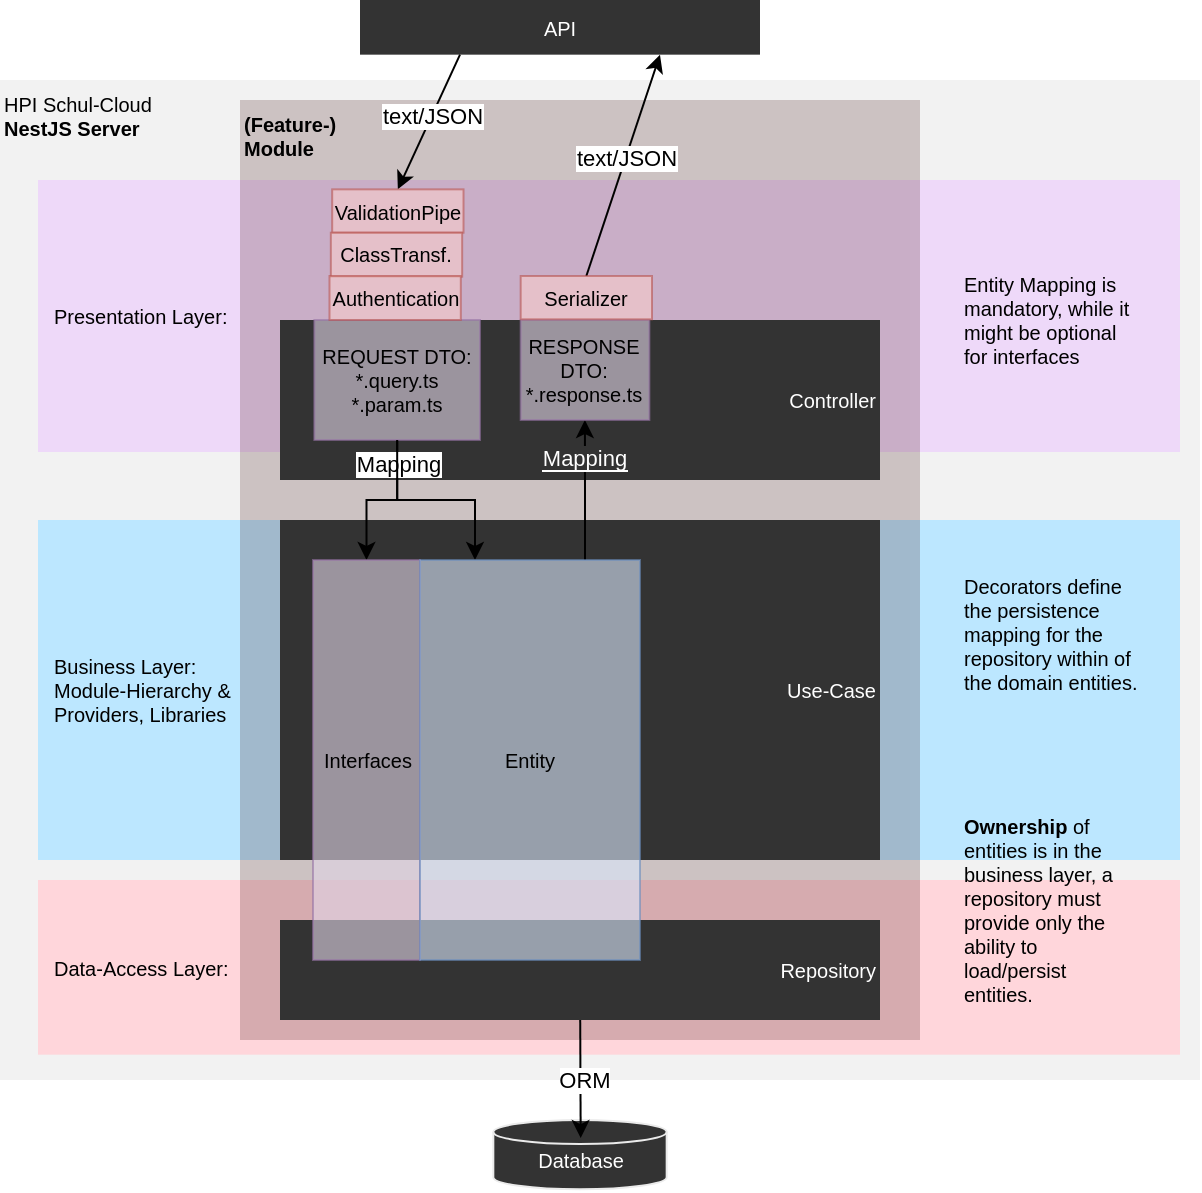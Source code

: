 <mxfile>
    <diagram id="RrnGyhTox1kCKPTknkRC" name="Seite-1">
        <mxGraphModel dx="3016" dy="984" grid="1" gridSize="10" guides="1" tooltips="1" connect="1" arrows="1" fold="1" page="0" pageScale="1" pageWidth="827" pageHeight="1169" math="0" shadow="0">
            <root>
                <mxCell id="0"/>
                <mxCell id="1" parent="0"/>
                <mxCell id="rid1xrD-9KdfzVZvJYU5-9" value="HPI Schul-Cloud &lt;br style=&quot;font-size: 10px&quot;&gt;&lt;b style=&quot;font-size: 10px&quot;&gt;NestJS Server&lt;/b&gt;" style="rounded=0;whiteSpace=wrap;html=1;fontSize=10;align=left;verticalAlign=top;strokeColor=none;fillColor=#F2F2F2;movable=1;resizable=1;rotatable=1;deletable=1;editable=1;connectable=1;" parent="1" vertex="1">
                    <mxGeometry x="-2360" y="-100" width="600" height="500" as="geometry"/>
                </mxCell>
                <mxCell id="rid1xrD-9KdfzVZvJYU5-10" value="Business Layer:&lt;br&gt;Module-Hierarchy &amp;amp;&amp;nbsp;&lt;br&gt;Providers, Libraries" style="rounded=0;whiteSpace=wrap;html=1;align=left;spacingLeft=6;strokeColor=none;fillColor=#BCE7FF;fontSize=10;fontColor=#000000;" parent="1" vertex="1">
                    <mxGeometry x="-2341" y="120" width="571" height="170" as="geometry"/>
                </mxCell>
                <mxCell id="rid1xrD-9KdfzVZvJYU5-11" value="Presentation Layer:&amp;nbsp;&lt;br&gt;" style="rounded=0;whiteSpace=wrap;html=1;align=left;spacingLeft=6;strokeColor=none;fillColor=#EED9F9;fontSize=10;fontColor=#000000;" parent="1" vertex="1">
                    <mxGeometry x="-2341" y="-50" width="571" height="136" as="geometry"/>
                </mxCell>
                <mxCell id="rid1xrD-9KdfzVZvJYU5-12" value="Data-Access Layer:" style="rounded=0;whiteSpace=wrap;html=1;align=left;spacingLeft=6;strokeColor=none;fillColor=#FFD6DB;fontSize=10;fontColor=#000000;" parent="1" vertex="1">
                    <mxGeometry x="-2341" y="300" width="571" height="87.33" as="geometry"/>
                </mxCell>
                <mxCell id="rid1xrD-9KdfzVZvJYU5-13" value="(Feature-)&lt;br&gt;Module" style="rounded=0;whiteSpace=wrap;html=1;align=left;opacity=20;fillColor=#330000;labelPosition=center;verticalLabelPosition=middle;verticalAlign=top;fontStyle=1;fontSize=10;strokeColor=none;" parent="1" vertex="1">
                    <mxGeometry x="-2240" y="-90" width="340" height="470" as="geometry"/>
                </mxCell>
                <mxCell id="rid1xrD-9KdfzVZvJYU5-14" style="edgeStyle=orthogonalEdgeStyle;rounded=0;orthogonalLoop=1;jettySize=auto;html=1;exitX=0.5;exitY=1;exitDx=0;exitDy=0;fontSize=10;" parent="1" edge="1">
                    <mxGeometry relative="1" as="geometry">
                        <mxPoint x="-2111.2" y="224.198" as="sourcePoint"/>
                        <mxPoint x="-2111.2" y="224.198" as="targetPoint"/>
                    </mxGeometry>
                </mxCell>
                <mxCell id="rid1xrD-9KdfzVZvJYU5-16" value="Controller" style="rounded=0;whiteSpace=wrap;html=1;align=right;fillColor=#333333;fontColor=#FFFFFF;fontSize=10;strokeColor=none;" parent="1" vertex="1">
                    <mxGeometry x="-2220" y="20" width="300" height="80" as="geometry"/>
                </mxCell>
                <mxCell id="rid1xrD-9KdfzVZvJYU5-18" value="API" style="rounded=0;whiteSpace=wrap;html=1;align=center;fillColor=#333333;fontColor=#FFFFFF;fontSize=10;strokeColor=none;" parent="1" vertex="1">
                    <mxGeometry x="-2180" y="-140" width="200" height="27.33" as="geometry"/>
                </mxCell>
                <mxCell id="rid1xrD-9KdfzVZvJYU5-22" value="Use-Case" style="rounded=0;whiteSpace=wrap;html=1;align=right;fillColor=#333333;fontColor=#FFFFFF;fontSize=10;strokeColor=none;" parent="1" vertex="1">
                    <mxGeometry x="-2220" y="120" width="300" height="170" as="geometry"/>
                </mxCell>
                <mxCell id="rid1xrD-9KdfzVZvJYU5-35" value="Database" style="shape=cylinder2;whiteSpace=wrap;html=1;boundedLbl=1;backgroundOutline=1;size=6;rounded=0;fillColor=#333333;fontSize=10;fontColor=#FFFFFF;align=center;strokeColor=#EBEBEB;verticalAlign=middle;spacingTop=6;" parent="1" vertex="1">
                    <mxGeometry x="-2113.333" y="419.997" width="86.667" height="34.666" as="geometry"/>
                </mxCell>
                <mxCell id="rid1xrD-9KdfzVZvJYU5-23" style="rounded=0;orthogonalLoop=1;jettySize=auto;html=1;fontSize=10;fontColor=#FFFFFF;entryX=0.504;entryY=0.26;entryDx=0;entryDy=0;entryPerimeter=0;" parent="1" source="rid1xrD-9KdfzVZvJYU5-24" target="rid1xrD-9KdfzVZvJYU5-35" edge="1">
                    <mxGeometry relative="1" as="geometry">
                        <mxPoint x="-2170.67" y="430.997" as="targetPoint"/>
                    </mxGeometry>
                </mxCell>
                <mxCell id="8yRnzs8G9Q1AsX-TOyiY-19" value="ORM" style="edgeLabel;html=1;align=center;verticalAlign=middle;resizable=0;points=[];" parent="rid1xrD-9KdfzVZvJYU5-23" vertex="1" connectable="0">
                    <mxGeometry x="0.021" y="2" relative="1" as="geometry">
                        <mxPoint as="offset"/>
                    </mxGeometry>
                </mxCell>
                <mxCell id="4" value="" style="edgeStyle=orthogonalEdgeStyle;rounded=0;orthogonalLoop=1;jettySize=auto;html=1;" parent="1" source="pIiQtggeaeeMusSIM2SB-3" target="2" edge="1">
                    <mxGeometry relative="1" as="geometry"/>
                </mxCell>
                <mxCell id="11" value="Mapping" style="edgeLabel;html=1;align=center;verticalAlign=middle;resizable=0;points=[];" parent="4" vertex="1" connectable="0">
                    <mxGeometry x="-0.206" relative="1" as="geometry">
                        <mxPoint x="-0.04" y="-18.66" as="offset"/>
                    </mxGeometry>
                </mxCell>
                <mxCell id="pIiQtggeaeeMusSIM2SB-3" value="REQUEST DTO:&lt;br&gt;*.query.ts *.param.ts" style="rounded=0;whiteSpace=wrap;html=1;align=center;fillColor=#e1d5e7;fontSize=10;strokeColor=#9673a6;opacity=60;" parent="1" vertex="1">
                    <mxGeometry x="-2202.83" y="20" width="82.83" height="60" as="geometry"/>
                </mxCell>
                <mxCell id="6" value="&lt;font color=&quot;#ffffff&quot; style=&quot;background-color: rgb(51 , 51 , 51)&quot;&gt;Mapping&lt;/font&gt;" style="edgeStyle=orthogonalEdgeStyle;rounded=0;orthogonalLoop=1;jettySize=auto;html=1;fontColor=#000000;exitX=0.75;exitY=0;exitDx=0;exitDy=0;" parent="1" source="8" target="8yRnzs8G9Q1AsX-TOyiY-1" edge="1">
                    <mxGeometry x="0.474" relative="1" as="geometry">
                        <mxPoint as="offset"/>
                        <mxPoint x="-2072.828" y="120" as="sourcePoint"/>
                    </mxGeometry>
                </mxCell>
                <mxCell id="8yRnzs8G9Q1AsX-TOyiY-1" value="RESPONSE DTO:&lt;br&gt;*.response.ts" style="rounded=0;whiteSpace=wrap;html=1;align=center;fillColor=#e1d5e7;fontSize=10;strokeColor=#9673a6;opacity=60;" parent="1" vertex="1">
                    <mxGeometry x="-2099.66" y="20" width="64.34" height="50" as="geometry"/>
                </mxCell>
                <mxCell id="8yRnzs8G9Q1AsX-TOyiY-2" value="" style="endArrow=classic;html=1;exitX=0.5;exitY=0;exitDx=0;exitDy=0;entryX=0.75;entryY=1;entryDx=0;entryDy=0;fontColor=#000000;" parent="1" source="8yRnzs8G9Q1AsX-TOyiY-9" target="rid1xrD-9KdfzVZvJYU5-18" edge="1">
                    <mxGeometry width="50" height="50" relative="1" as="geometry">
                        <mxPoint x="-2060.34" y="110" as="sourcePoint"/>
                        <mxPoint x="-2110" y="84.758" as="targetPoint"/>
                    </mxGeometry>
                </mxCell>
                <mxCell id="8yRnzs8G9Q1AsX-TOyiY-14" value="text/JSON" style="edgeLabel;html=1;align=center;verticalAlign=middle;resizable=0;points=[];" parent="8yRnzs8G9Q1AsX-TOyiY-2" vertex="1" connectable="0">
                    <mxGeometry x="0.062" relative="1" as="geometry">
                        <mxPoint as="offset"/>
                    </mxGeometry>
                </mxCell>
                <mxCell id="8yRnzs8G9Q1AsX-TOyiY-3" value="" style="endArrow=classic;html=1;entryX=0.5;entryY=0;entryDx=0;entryDy=0;exitX=0.25;exitY=1;exitDx=0;exitDy=0;fontColor=#000000;" parent="1" source="rid1xrD-9KdfzVZvJYU5-18" target="8yRnzs8G9Q1AsX-TOyiY-8" edge="1">
                    <mxGeometry width="50" height="50" relative="1" as="geometry">
                        <mxPoint x="-2169" y="-100" as="sourcePoint"/>
                        <mxPoint x="-2134.67" y="-62.67" as="targetPoint"/>
                    </mxGeometry>
                </mxCell>
                <mxCell id="8yRnzs8G9Q1AsX-TOyiY-13" value="text/JSON" style="edgeLabel;html=1;align=center;verticalAlign=middle;resizable=0;points=[];" parent="8yRnzs8G9Q1AsX-TOyiY-3" vertex="1" connectable="0">
                    <mxGeometry x="-0.097" relative="1" as="geometry">
                        <mxPoint as="offset"/>
                    </mxGeometry>
                </mxCell>
                <mxCell id="rid1xrD-9KdfzVZvJYU5-24" value="Repository" style="rounded=0;whiteSpace=wrap;html=1;align=right;fillColor=#333333;fontColor=#FFFFFF;fontSize=10;strokeColor=none;" parent="1" vertex="1">
                    <mxGeometry x="-2220" y="320" width="300" height="50" as="geometry"/>
                </mxCell>
                <mxCell id="8yRnzs8G9Q1AsX-TOyiY-8" value="ValidationPipe" style="rounded=0;whiteSpace=wrap;html=1;align=center;fillColor=#f8cecc;fontSize=10;strokeColor=#b85450;opacity=60;" parent="1" vertex="1">
                    <mxGeometry x="-2193.91" y="-45.32" width="65.66" height="21.66" as="geometry"/>
                </mxCell>
                <mxCell id="8yRnzs8G9Q1AsX-TOyiY-9" value="Serializer" style="rounded=0;whiteSpace=wrap;html=1;align=center;fillColor=#f8cecc;fontSize=10;strokeColor=#b85450;opacity=60;" parent="1" vertex="1">
                    <mxGeometry x="-2099.66" y="-2" width="65.66" height="21.66" as="geometry"/>
                </mxCell>
                <mxCell id="8yRnzs8G9Q1AsX-TOyiY-10" value="ClassTransf." style="rounded=0;whiteSpace=wrap;html=1;align=center;fillColor=#f8cecc;fontSize=10;strokeColor=#b85450;opacity=60;" parent="1" vertex="1">
                    <mxGeometry x="-2194.58" y="-23.66" width="65.66" height="22" as="geometry"/>
                </mxCell>
                <mxCell id="9" value="" style="edgeStyle=orthogonalEdgeStyle;rounded=0;orthogonalLoop=1;jettySize=auto;html=1;fontColor=#000000;entryX=0.25;entryY=0;entryDx=0;entryDy=0;exitX=0.5;exitY=1;exitDx=0;exitDy=0;" parent="1" source="pIiQtggeaeeMusSIM2SB-3" target="8" edge="1">
                    <mxGeometry relative="1" as="geometry">
                        <Array as="points">
                            <mxPoint x="-2161" y="110"/>
                            <mxPoint x="-2122" y="110"/>
                        </Array>
                    </mxGeometry>
                </mxCell>
                <mxCell id="2" value="Interfaces" style="rounded=0;whiteSpace=wrap;html=1;align=center;fillColor=#e1d5e7;fontSize=10;strokeColor=#9673a6;opacity=60;" parent="1" vertex="1">
                    <mxGeometry x="-2203.5" y="140" width="53.5" height="200" as="geometry"/>
                </mxCell>
                <mxCell id="8" value="Entity" style="rounded=0;whiteSpace=wrap;html=1;align=center;fillColor=#dae8fc;fontSize=10;strokeColor=#6c8ebf;opacity=60;" parent="1" vertex="1">
                    <mxGeometry x="-2150" y="140" width="110" height="200" as="geometry"/>
                </mxCell>
                <mxCell id="10" value="Authentication" style="rounded=0;whiteSpace=wrap;html=1;align=center;fillColor=#f8cecc;fontSize=10;strokeColor=#b85450;opacity=60;" parent="1" vertex="1">
                    <mxGeometry x="-2195.25" y="-2" width="65.66" height="22" as="geometry"/>
                </mxCell>
                <mxCell id="14" value="&lt;font color=&quot;#000000&quot; style=&quot;font-size: 10px;&quot;&gt;Entity Mapping is mandatory, while it might be optional for interfaces&lt;/font&gt;" style="text;html=1;strokeColor=none;fillColor=none;align=left;verticalAlign=middle;whiteSpace=wrap;rounded=0;fontSize=10;" parent="1" vertex="1">
                    <mxGeometry x="-1880" y="-30" width="90" height="100" as="geometry"/>
                </mxCell>
                <mxCell id="15" value="&lt;font color=&quot;#000000&quot; style=&quot;font-size: 10px&quot;&gt;Decorators define the persistence mapping for the repository within of the domain entities.&lt;br&gt;&lt;br&gt;&lt;br&gt;&lt;br&gt;&lt;br&gt;&lt;br&gt;&lt;b&gt;Ownership&lt;/b&gt; of entities is in the business layer, a repository must provide only the ability to load/persist entities.&amp;nbsp;&lt;br&gt;&lt;/font&gt;" style="text;html=1;strokeColor=none;fillColor=none;align=left;verticalAlign=middle;whiteSpace=wrap;rounded=0;fontSize=10;" parent="1" vertex="1">
                    <mxGeometry x="-1880" y="140" width="90" height="230" as="geometry"/>
                </mxCell>
            </root>
        </mxGraphModel>
    </diagram>
</mxfile>
